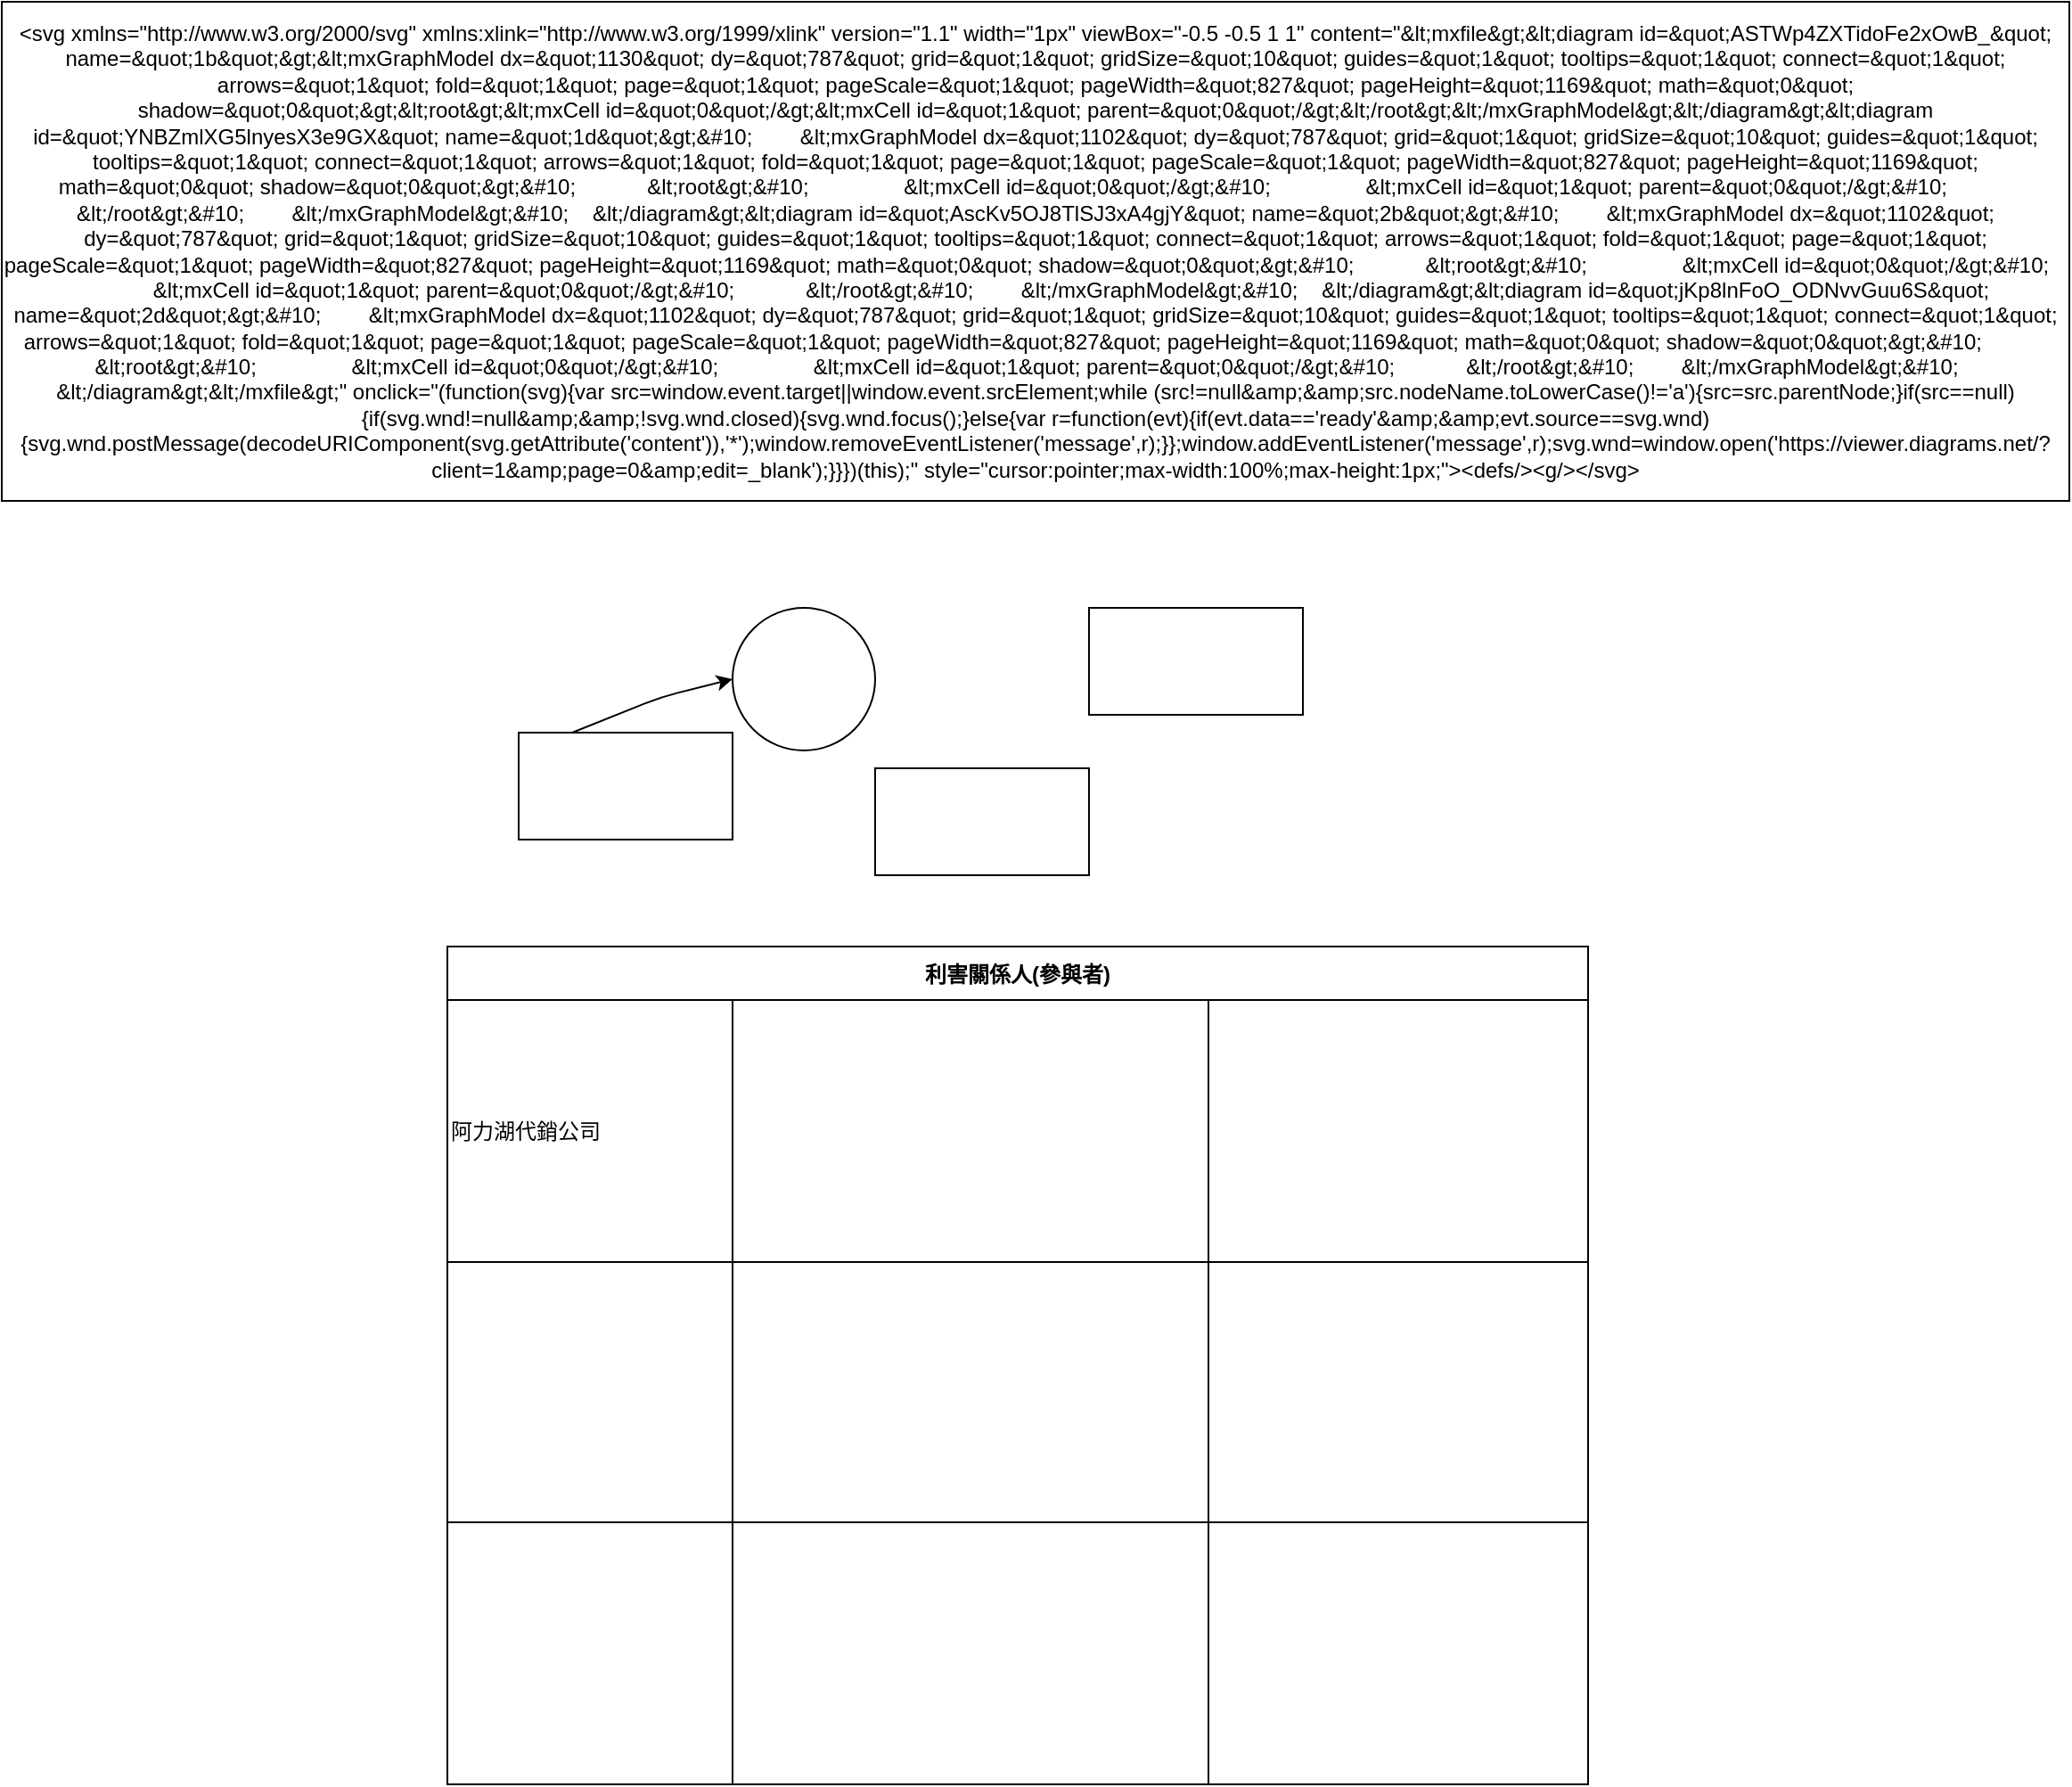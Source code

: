 <mxfile>
    <diagram id="ASTWp4ZXTidoFe2xOwB_" name="1b">
        <mxGraphModel dx="1957" dy="787" grid="1" gridSize="10" guides="1" tooltips="1" connect="1" arrows="1" fold="1" page="1" pageScale="1" pageWidth="827" pageHeight="1169" math="0" shadow="0">
            <root>
                <mxCell id="0"/>
                <mxCell id="1" parent="0"/>
                <mxCell id="3" value="&amp;lt;svg xmlns=&quot;http://www.w3.org/2000/svg&quot; xmlns:xlink=&quot;http://www.w3.org/1999/xlink&quot; version=&quot;1.1&quot; width=&quot;1px&quot; viewBox=&quot;-0.5 -0.5 1 1&quot; content=&quot;&amp;amp;lt;mxfile&amp;amp;gt;&amp;amp;lt;diagram id=&amp;amp;quot;ASTWp4ZXTidoFe2xOwB_&amp;amp;quot; name=&amp;amp;quot;1b&amp;amp;quot;&amp;amp;gt;&amp;amp;lt;mxGraphModel dx=&amp;amp;quot;1130&amp;amp;quot; dy=&amp;amp;quot;787&amp;amp;quot; grid=&amp;amp;quot;1&amp;amp;quot; gridSize=&amp;amp;quot;10&amp;amp;quot; guides=&amp;amp;quot;1&amp;amp;quot; tooltips=&amp;amp;quot;1&amp;amp;quot; connect=&amp;amp;quot;1&amp;amp;quot; arrows=&amp;amp;quot;1&amp;amp;quot; fold=&amp;amp;quot;1&amp;amp;quot; page=&amp;amp;quot;1&amp;amp;quot; pageScale=&amp;amp;quot;1&amp;amp;quot; pageWidth=&amp;amp;quot;827&amp;amp;quot; pageHeight=&amp;amp;quot;1169&amp;amp;quot; math=&amp;amp;quot;0&amp;amp;quot; shadow=&amp;amp;quot;0&amp;amp;quot;&amp;amp;gt;&amp;amp;lt;root&amp;amp;gt;&amp;amp;lt;mxCell id=&amp;amp;quot;0&amp;amp;quot;/&amp;amp;gt;&amp;amp;lt;mxCell id=&amp;amp;quot;1&amp;amp;quot; parent=&amp;amp;quot;0&amp;amp;quot;/&amp;amp;gt;&amp;amp;lt;/root&amp;amp;gt;&amp;amp;lt;/mxGraphModel&amp;amp;gt;&amp;amp;lt;/diagram&amp;amp;gt;&amp;amp;lt;diagram id=&amp;amp;quot;YNBZmlXG5lnyesX3e9GX&amp;amp;quot; name=&amp;amp;quot;1d&amp;amp;quot;&amp;amp;gt;&amp;amp;#10;&amp;nbsp; &amp;nbsp; &amp;nbsp; &amp;nbsp; &amp;amp;lt;mxGraphModel dx=&amp;amp;quot;1102&amp;amp;quot; dy=&amp;amp;quot;787&amp;amp;quot; grid=&amp;amp;quot;1&amp;amp;quot; gridSize=&amp;amp;quot;10&amp;amp;quot; guides=&amp;amp;quot;1&amp;amp;quot; tooltips=&amp;amp;quot;1&amp;amp;quot; connect=&amp;amp;quot;1&amp;amp;quot; arrows=&amp;amp;quot;1&amp;amp;quot; fold=&amp;amp;quot;1&amp;amp;quot; page=&amp;amp;quot;1&amp;amp;quot; pageScale=&amp;amp;quot;1&amp;amp;quot; pageWidth=&amp;amp;quot;827&amp;amp;quot; pageHeight=&amp;amp;quot;1169&amp;amp;quot; math=&amp;amp;quot;0&amp;amp;quot; shadow=&amp;amp;quot;0&amp;amp;quot;&amp;amp;gt;&amp;amp;#10;&amp;nbsp; &amp;nbsp; &amp;nbsp; &amp;nbsp; &amp;nbsp; &amp;nbsp; &amp;amp;lt;root&amp;amp;gt;&amp;amp;#10;&amp;nbsp; &amp;nbsp; &amp;nbsp; &amp;nbsp; &amp;nbsp; &amp;nbsp; &amp;nbsp; &amp;nbsp; &amp;amp;lt;mxCell id=&amp;amp;quot;0&amp;amp;quot;/&amp;amp;gt;&amp;amp;#10;&amp;nbsp; &amp;nbsp; &amp;nbsp; &amp;nbsp; &amp;nbsp; &amp;nbsp; &amp;nbsp; &amp;nbsp; &amp;amp;lt;mxCell id=&amp;amp;quot;1&amp;amp;quot; parent=&amp;amp;quot;0&amp;amp;quot;/&amp;amp;gt;&amp;amp;#10;&amp;nbsp; &amp;nbsp; &amp;nbsp; &amp;nbsp; &amp;nbsp; &amp;nbsp; &amp;amp;lt;/root&amp;amp;gt;&amp;amp;#10;&amp;nbsp; &amp;nbsp; &amp;nbsp; &amp;nbsp; &amp;amp;lt;/mxGraphModel&amp;amp;gt;&amp;amp;#10;&amp;nbsp; &amp;nbsp; &amp;amp;lt;/diagram&amp;amp;gt;&amp;amp;lt;diagram id=&amp;amp;quot;AscKv5OJ8TlSJ3xA4gjY&amp;amp;quot; name=&amp;amp;quot;2b&amp;amp;quot;&amp;amp;gt;&amp;amp;#10;&amp;nbsp; &amp;nbsp; &amp;nbsp; &amp;nbsp; &amp;amp;lt;mxGraphModel dx=&amp;amp;quot;1102&amp;amp;quot; dy=&amp;amp;quot;787&amp;amp;quot; grid=&amp;amp;quot;1&amp;amp;quot; gridSize=&amp;amp;quot;10&amp;amp;quot; guides=&amp;amp;quot;1&amp;amp;quot; tooltips=&amp;amp;quot;1&amp;amp;quot; connect=&amp;amp;quot;1&amp;amp;quot; arrows=&amp;amp;quot;1&amp;amp;quot; fold=&amp;amp;quot;1&amp;amp;quot; page=&amp;amp;quot;1&amp;amp;quot; pageScale=&amp;amp;quot;1&amp;amp;quot; pageWidth=&amp;amp;quot;827&amp;amp;quot; pageHeight=&amp;amp;quot;1169&amp;amp;quot; math=&amp;amp;quot;0&amp;amp;quot; shadow=&amp;amp;quot;0&amp;amp;quot;&amp;amp;gt;&amp;amp;#10;&amp;nbsp; &amp;nbsp; &amp;nbsp; &amp;nbsp; &amp;nbsp; &amp;nbsp; &amp;amp;lt;root&amp;amp;gt;&amp;amp;#10;&amp;nbsp; &amp;nbsp; &amp;nbsp; &amp;nbsp; &amp;nbsp; &amp;nbsp; &amp;nbsp; &amp;nbsp; &amp;amp;lt;mxCell id=&amp;amp;quot;0&amp;amp;quot;/&amp;amp;gt;&amp;amp;#10;&amp;nbsp; &amp;nbsp; &amp;nbsp; &amp;nbsp; &amp;nbsp; &amp;nbsp; &amp;nbsp; &amp;nbsp; &amp;amp;lt;mxCell id=&amp;amp;quot;1&amp;amp;quot; parent=&amp;amp;quot;0&amp;amp;quot;/&amp;amp;gt;&amp;amp;#10;&amp;nbsp; &amp;nbsp; &amp;nbsp; &amp;nbsp; &amp;nbsp; &amp;nbsp; &amp;amp;lt;/root&amp;amp;gt;&amp;amp;#10;&amp;nbsp; &amp;nbsp; &amp;nbsp; &amp;nbsp; &amp;amp;lt;/mxGraphModel&amp;amp;gt;&amp;amp;#10;&amp;nbsp; &amp;nbsp; &amp;amp;lt;/diagram&amp;amp;gt;&amp;amp;lt;diagram id=&amp;amp;quot;jKp8lnFoO_ODNvvGuu6S&amp;amp;quot; name=&amp;amp;quot;2d&amp;amp;quot;&amp;amp;gt;&amp;amp;#10;&amp;nbsp; &amp;nbsp; &amp;nbsp; &amp;nbsp; &amp;amp;lt;mxGraphModel dx=&amp;amp;quot;1102&amp;amp;quot; dy=&amp;amp;quot;787&amp;amp;quot; grid=&amp;amp;quot;1&amp;amp;quot; gridSize=&amp;amp;quot;10&amp;amp;quot; guides=&amp;amp;quot;1&amp;amp;quot; tooltips=&amp;amp;quot;1&amp;amp;quot; connect=&amp;amp;quot;1&amp;amp;quot; arrows=&amp;amp;quot;1&amp;amp;quot; fold=&amp;amp;quot;1&amp;amp;quot; page=&amp;amp;quot;1&amp;amp;quot; pageScale=&amp;amp;quot;1&amp;amp;quot; pageWidth=&amp;amp;quot;827&amp;amp;quot; pageHeight=&amp;amp;quot;1169&amp;amp;quot; math=&amp;amp;quot;0&amp;amp;quot; shadow=&amp;amp;quot;0&amp;amp;quot;&amp;amp;gt;&amp;amp;#10;&amp;nbsp; &amp;nbsp; &amp;nbsp; &amp;nbsp; &amp;nbsp; &amp;nbsp; &amp;amp;lt;root&amp;amp;gt;&amp;amp;#10;&amp;nbsp; &amp;nbsp; &amp;nbsp; &amp;nbsp; &amp;nbsp; &amp;nbsp; &amp;nbsp; &amp;nbsp; &amp;amp;lt;mxCell id=&amp;amp;quot;0&amp;amp;quot;/&amp;amp;gt;&amp;amp;#10;&amp;nbsp; &amp;nbsp; &amp;nbsp; &amp;nbsp; &amp;nbsp; &amp;nbsp; &amp;nbsp; &amp;nbsp; &amp;amp;lt;mxCell id=&amp;amp;quot;1&amp;amp;quot; parent=&amp;amp;quot;0&amp;amp;quot;/&amp;amp;gt;&amp;amp;#10;&amp;nbsp; &amp;nbsp; &amp;nbsp; &amp;nbsp; &amp;nbsp; &amp;nbsp; &amp;amp;lt;/root&amp;amp;gt;&amp;amp;#10;&amp;nbsp; &amp;nbsp; &amp;nbsp; &amp;nbsp; &amp;amp;lt;/mxGraphModel&amp;amp;gt;&amp;amp;#10;&amp;nbsp; &amp;nbsp; &amp;amp;lt;/diagram&amp;amp;gt;&amp;amp;lt;/mxfile&amp;amp;gt;&quot; onclick=&quot;(function(svg){var src=window.event.target||window.event.srcElement;while (src!=null&amp;amp;amp;&amp;amp;amp;src.nodeName.toLowerCase()!='a'){src=src.parentNode;}if(src==null){if(svg.wnd!=null&amp;amp;amp;&amp;amp;amp;!svg.wnd.closed){svg.wnd.focus();}else{var r=function(evt){if(evt.data=='ready'&amp;amp;amp;&amp;amp;amp;evt.source==svg.wnd){svg.wnd.postMessage(decodeURIComponent(svg.getAttribute('content')),'*');window.removeEventListener('message',r);}};window.addEventListener('message',r);svg.wnd=window.open('https://viewer.diagrams.net/?client=1&amp;amp;amp;page=0&amp;amp;amp;edit=_blank');}}})(this);&quot; style=&quot;cursor:pointer;max-width:100%;max-height:1px;&quot;&amp;gt;&amp;lt;defs/&amp;gt;&amp;lt;g/&amp;gt;&amp;lt;/svg&amp;gt;" style="rounded=0;whiteSpace=wrap;html=1;" vertex="1" parent="1">
                    <mxGeometry x="-190" y="10" width="1160" height="280" as="geometry"/>
                </mxCell>
                <mxCell id="5" value="" style="ellipse;whiteSpace=wrap;html=1;aspect=fixed;" vertex="1" parent="1">
                    <mxGeometry x="220" y="350" width="80" height="80" as="geometry"/>
                </mxCell>
                <mxCell id="6" value="利害關係人(參與者)" style="shape=table;startSize=30;container=1;collapsible=0;childLayout=tableLayout;fontStyle=1;align=center;" vertex="1" parent="1">
                    <mxGeometry x="60" y="540" width="640" height="470" as="geometry"/>
                </mxCell>
                <mxCell id="7" value="" style="shape=tableRow;horizontal=0;startSize=0;swimlaneHead=0;swimlaneBody=0;top=0;left=0;bottom=0;right=0;collapsible=0;dropTarget=0;fillColor=none;points=[[0,0.5],[1,0.5]];portConstraint=eastwest;align=left;" vertex="1" parent="6">
                    <mxGeometry y="30" width="640" height="147" as="geometry"/>
                </mxCell>
                <mxCell id="8" value="阿力湖代銷公司" style="shape=partialRectangle;html=1;whiteSpace=wrap;connectable=0;fillColor=none;top=0;left=0;bottom=0;right=0;overflow=hidden;align=left;" vertex="1" parent="7">
                    <mxGeometry width="160" height="147" as="geometry">
                        <mxRectangle width="160" height="147" as="alternateBounds"/>
                    </mxGeometry>
                </mxCell>
                <mxCell id="9" value="" style="shape=partialRectangle;html=1;whiteSpace=wrap;connectable=0;fillColor=none;top=0;left=0;bottom=0;right=0;overflow=hidden;" vertex="1" parent="7">
                    <mxGeometry x="160" width="267" height="147" as="geometry">
                        <mxRectangle width="267" height="147" as="alternateBounds"/>
                    </mxGeometry>
                </mxCell>
                <mxCell id="10" value="" style="shape=partialRectangle;html=1;whiteSpace=wrap;connectable=0;fillColor=none;top=0;left=0;bottom=0;right=0;overflow=hidden;" vertex="1" parent="7">
                    <mxGeometry x="427" width="213" height="147" as="geometry">
                        <mxRectangle width="213" height="147" as="alternateBounds"/>
                    </mxGeometry>
                </mxCell>
                <mxCell id="11" value="" style="shape=tableRow;horizontal=0;startSize=0;swimlaneHead=0;swimlaneBody=0;top=0;left=0;bottom=0;right=0;collapsible=0;dropTarget=0;fillColor=none;points=[[0,0.5],[1,0.5]];portConstraint=eastwest;" vertex="1" parent="6">
                    <mxGeometry y="177" width="640" height="146" as="geometry"/>
                </mxCell>
                <mxCell id="12" value="" style="shape=partialRectangle;html=1;whiteSpace=wrap;connectable=0;fillColor=none;top=0;left=0;bottom=0;right=0;overflow=hidden;" vertex="1" parent="11">
                    <mxGeometry width="160" height="146" as="geometry">
                        <mxRectangle width="160" height="146" as="alternateBounds"/>
                    </mxGeometry>
                </mxCell>
                <mxCell id="13" value="" style="shape=partialRectangle;html=1;whiteSpace=wrap;connectable=0;fillColor=none;top=0;left=0;bottom=0;right=0;overflow=hidden;" vertex="1" parent="11">
                    <mxGeometry x="160" width="267" height="146" as="geometry">
                        <mxRectangle width="267" height="146" as="alternateBounds"/>
                    </mxGeometry>
                </mxCell>
                <mxCell id="14" value="" style="shape=partialRectangle;html=1;whiteSpace=wrap;connectable=0;fillColor=none;top=0;left=0;bottom=0;right=0;overflow=hidden;" vertex="1" parent="11">
                    <mxGeometry x="427" width="213" height="146" as="geometry">
                        <mxRectangle width="213" height="146" as="alternateBounds"/>
                    </mxGeometry>
                </mxCell>
                <mxCell id="15" value="" style="shape=tableRow;horizontal=0;startSize=0;swimlaneHead=0;swimlaneBody=0;top=0;left=0;bottom=0;right=0;collapsible=0;dropTarget=0;fillColor=none;points=[[0,0.5],[1,0.5]];portConstraint=eastwest;" vertex="1" parent="6">
                    <mxGeometry y="323" width="640" height="147" as="geometry"/>
                </mxCell>
                <mxCell id="16" value="" style="shape=partialRectangle;html=1;whiteSpace=wrap;connectable=0;fillColor=none;top=0;left=0;bottom=0;right=0;overflow=hidden;" vertex="1" parent="15">
                    <mxGeometry width="160" height="147" as="geometry">
                        <mxRectangle width="160" height="147" as="alternateBounds"/>
                    </mxGeometry>
                </mxCell>
                <mxCell id="17" value="" style="shape=partialRectangle;html=1;whiteSpace=wrap;connectable=0;fillColor=none;top=0;left=0;bottom=0;right=0;overflow=hidden;" vertex="1" parent="15">
                    <mxGeometry x="160" width="267" height="147" as="geometry">
                        <mxRectangle width="267" height="147" as="alternateBounds"/>
                    </mxGeometry>
                </mxCell>
                <mxCell id="18" value="" style="shape=partialRectangle;html=1;whiteSpace=wrap;connectable=0;fillColor=none;top=0;left=0;bottom=0;right=0;overflow=hidden;" vertex="1" parent="15">
                    <mxGeometry x="427" width="213" height="147" as="geometry">
                        <mxRectangle width="213" height="147" as="alternateBounds"/>
                    </mxGeometry>
                </mxCell>
                <mxCell id="21" value="" style="rounded=0;whiteSpace=wrap;html=1;" vertex="1" parent="1">
                    <mxGeometry x="100" y="420" width="120" height="60" as="geometry"/>
                </mxCell>
                <mxCell id="22" value="" style="rounded=0;whiteSpace=wrap;html=1;" vertex="1" parent="1">
                    <mxGeometry x="300" y="440" width="120" height="60" as="geometry"/>
                </mxCell>
                <mxCell id="23" value="" style="rounded=0;whiteSpace=wrap;html=1;" vertex="1" parent="1">
                    <mxGeometry x="420" y="350" width="120" height="60" as="geometry"/>
                </mxCell>
                <mxCell id="24" value="" style="endArrow=classic;html=1;exitX=0.25;exitY=0;exitDx=0;exitDy=0;entryX=0;entryY=0.5;entryDx=0;entryDy=0;" edge="1" parent="1" source="21" target="5">
                    <mxGeometry width="50" height="50" relative="1" as="geometry">
                        <mxPoint x="290" y="590" as="sourcePoint"/>
                        <mxPoint x="200" y="400" as="targetPoint"/>
                        <Array as="points">
                            <mxPoint x="180" y="400"/>
                        </Array>
                    </mxGeometry>
                </mxCell>
            </root>
        </mxGraphModel>
    </diagram>
    <diagram id="YNBZmlXG5lnyesX3e9GX" name="1d">
        <mxGraphModel dx="1102" dy="787" grid="1" gridSize="10" guides="1" tooltips="1" connect="1" arrows="1" fold="1" page="1" pageScale="1" pageWidth="827" pageHeight="1169" math="0" shadow="0">
            <root>
                <mxCell id="0"/>
                <mxCell id="1" parent="0"/>
            </root>
        </mxGraphModel>
    </diagram>
    <diagram id="AscKv5OJ8TlSJ3xA4gjY" name="2b">
        <mxGraphModel dx="1102" dy="787" grid="1" gridSize="10" guides="1" tooltips="1" connect="1" arrows="1" fold="1" page="1" pageScale="1" pageWidth="827" pageHeight="1169" math="0" shadow="0">
            <root>
                <mxCell id="0"/>
                <mxCell id="1" parent="0"/>
            </root>
        </mxGraphModel>
    </diagram>
    <diagram id="jKp8lnFoO_ODNvvGuu6S" name="2d">
        <mxGraphModel dx="1102" dy="787" grid="1" gridSize="10" guides="1" tooltips="1" connect="1" arrows="1" fold="1" page="1" pageScale="1" pageWidth="827" pageHeight="1169" math="0" shadow="0">
            <root>
                <mxCell id="0"/>
                <mxCell id="1" parent="0"/>
            </root>
        </mxGraphModel>
    </diagram>
</mxfile>